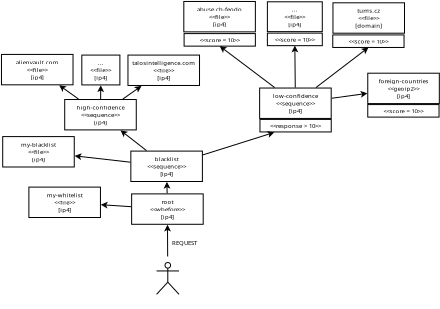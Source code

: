 <?xml version="1.0" encoding="UTF-8"?>
<dia:diagram xmlns:dia="http://www.lysator.liu.se/~alla/dia/">
  <dia:layer name="Fondo" visible="true" connectable="true" active="true">
    <dia:object type="Standard - Box" version="0" id="O0">
      <dia:attribute name="obj_pos">
        <dia:point val="-9.35,19.2"/>
      </dia:attribute>
      <dia:attribute name="obj_bb">
        <dia:rectangle val="-9.4,19.15;-1.65,22.5"/>
      </dia:attribute>
      <dia:attribute name="elem_corner">
        <dia:point val="-9.35,19.2"/>
      </dia:attribute>
      <dia:attribute name="elem_width">
        <dia:real val="7.65"/>
      </dia:attribute>
      <dia:attribute name="elem_height">
        <dia:real val="3.25"/>
      </dia:attribute>
      <dia:attribute name="show_background">
        <dia:boolean val="true"/>
      </dia:attribute>
    </dia:object>
    <dia:object type="Standard - Text" version="1" id="O1">
      <dia:attribute name="obj_pos">
        <dia:point val="-5.525,20.825"/>
      </dia:attribute>
      <dia:attribute name="obj_bb">
        <dia:rectangle val="-7.892,19.623;-3.139,22.027"/>
      </dia:attribute>
      <dia:attribute name="text">
        <dia:composite type="text">
          <dia:attribute name="string">
            <dia:string>#root
&lt;&lt;wbefore&gt;&gt;
[ip4]#</dia:string>
          </dia:attribute>
          <dia:attribute name="font">
            <dia:font family="sans" style="0" name="Helvetica"/>
          </dia:attribute>
          <dia:attribute name="height">
            <dia:real val="0.8"/>
          </dia:attribute>
          <dia:attribute name="pos">
            <dia:point val="-5.525,20.237"/>
          </dia:attribute>
          <dia:attribute name="color">
            <dia:color val="#000000ff"/>
          </dia:attribute>
          <dia:attribute name="alignment">
            <dia:enum val="1"/>
          </dia:attribute>
        </dia:composite>
      </dia:attribute>
      <dia:attribute name="valign">
        <dia:enum val="2"/>
      </dia:attribute>
      <dia:connections>
        <dia:connection handle="0" to="O0" connection="8"/>
      </dia:connections>
    </dia:object>
    <dia:object type="Standard - Box" version="0" id="O2">
      <dia:attribute name="obj_pos">
        <dia:point val="-20.335,18.475"/>
      </dia:attribute>
      <dia:attribute name="obj_bb">
        <dia:rectangle val="-20.385,18.425;-12.635,21.775"/>
      </dia:attribute>
      <dia:attribute name="elem_corner">
        <dia:point val="-20.335,18.475"/>
      </dia:attribute>
      <dia:attribute name="elem_width">
        <dia:real val="7.65"/>
      </dia:attribute>
      <dia:attribute name="elem_height">
        <dia:real val="3.25"/>
      </dia:attribute>
      <dia:attribute name="show_background">
        <dia:boolean val="true"/>
      </dia:attribute>
    </dia:object>
    <dia:object type="Standard - Text" version="1" id="O3">
      <dia:attribute name="obj_pos">
        <dia:point val="-16.51,20.1"/>
      </dia:attribute>
      <dia:attribute name="obj_bb">
        <dia:rectangle val="-18.465,18.926;-14.555,21.274"/>
      </dia:attribute>
      <dia:attribute name="text">
        <dia:composite type="text">
          <dia:attribute name="string">
            <dia:string>#my-whitelist
&lt;&lt;file&gt;&gt;
[ip4]#</dia:string>
          </dia:attribute>
          <dia:attribute name="font">
            <dia:font family="sans" style="0" name="Helvetica"/>
          </dia:attribute>
          <dia:attribute name="height">
            <dia:real val="0.8"/>
          </dia:attribute>
          <dia:attribute name="pos">
            <dia:point val="-16.51,19.521"/>
          </dia:attribute>
          <dia:attribute name="color">
            <dia:color val="#000000ff"/>
          </dia:attribute>
          <dia:attribute name="alignment">
            <dia:enum val="1"/>
          </dia:attribute>
        </dia:composite>
      </dia:attribute>
      <dia:attribute name="valign">
        <dia:enum val="2"/>
      </dia:attribute>
      <dia:connections>
        <dia:connection handle="0" to="O2" connection="8"/>
      </dia:connections>
    </dia:object>
    <dia:object type="Standard - Box" version="0" id="O4">
      <dia:attribute name="obj_pos">
        <dia:point val="-9.435,14.625"/>
      </dia:attribute>
      <dia:attribute name="obj_bb">
        <dia:rectangle val="-9.485,14.575;-1.735,17.925"/>
      </dia:attribute>
      <dia:attribute name="elem_corner">
        <dia:point val="-9.435,14.625"/>
      </dia:attribute>
      <dia:attribute name="elem_width">
        <dia:real val="7.65"/>
      </dia:attribute>
      <dia:attribute name="elem_height">
        <dia:real val="3.25"/>
      </dia:attribute>
      <dia:attribute name="show_background">
        <dia:boolean val="true"/>
      </dia:attribute>
    </dia:object>
    <dia:object type="Standard - Text" version="1" id="O5">
      <dia:attribute name="obj_pos">
        <dia:point val="-5.61,16.25"/>
      </dia:attribute>
      <dia:attribute name="obj_bb">
        <dia:rectangle val="-8.229,15.076;-2.991,17.424"/>
      </dia:attribute>
      <dia:attribute name="text">
        <dia:composite type="text">
          <dia:attribute name="string">
            <dia:string>#blacklist
&lt;&lt;sequence&gt;&gt;
[ip4]#</dia:string>
          </dia:attribute>
          <dia:attribute name="font">
            <dia:font family="sans" style="0" name="Helvetica"/>
          </dia:attribute>
          <dia:attribute name="height">
            <dia:real val="0.8"/>
          </dia:attribute>
          <dia:attribute name="pos">
            <dia:point val="-5.61,15.671"/>
          </dia:attribute>
          <dia:attribute name="color">
            <dia:color val="#000000ff"/>
          </dia:attribute>
          <dia:attribute name="alignment">
            <dia:enum val="1"/>
          </dia:attribute>
        </dia:composite>
      </dia:attribute>
      <dia:attribute name="valign">
        <dia:enum val="2"/>
      </dia:attribute>
      <dia:connections>
        <dia:connection handle="0" to="O4" connection="8"/>
      </dia:connections>
    </dia:object>
    <dia:object type="Standard - Box" version="0" id="O6">
      <dia:attribute name="obj_pos">
        <dia:point val="-23.135,13.075"/>
      </dia:attribute>
      <dia:attribute name="obj_bb">
        <dia:rectangle val="-23.185,13.025;-15.435,16.375"/>
      </dia:attribute>
      <dia:attribute name="elem_corner">
        <dia:point val="-23.135,13.075"/>
      </dia:attribute>
      <dia:attribute name="elem_width">
        <dia:real val="7.65"/>
      </dia:attribute>
      <dia:attribute name="elem_height">
        <dia:real val="3.25"/>
      </dia:attribute>
      <dia:attribute name="show_background">
        <dia:boolean val="true"/>
      </dia:attribute>
    </dia:object>
    <dia:object type="Standard - Text" version="1" id="O7">
      <dia:attribute name="obj_pos">
        <dia:point val="-19.31,14.7"/>
      </dia:attribute>
      <dia:attribute name="obj_bb">
        <dia:rectangle val="-21.24,13.526;-17.38,15.874"/>
      </dia:attribute>
      <dia:attribute name="text">
        <dia:composite type="text">
          <dia:attribute name="string">
            <dia:string>#my-blacklist
&lt;&lt;file&gt;&gt;
[ip4]#</dia:string>
          </dia:attribute>
          <dia:attribute name="font">
            <dia:font family="sans" style="0" name="Helvetica"/>
          </dia:attribute>
          <dia:attribute name="height">
            <dia:real val="0.8"/>
          </dia:attribute>
          <dia:attribute name="pos">
            <dia:point val="-19.31,14.121"/>
          </dia:attribute>
          <dia:attribute name="color">
            <dia:color val="#000000ff"/>
          </dia:attribute>
          <dia:attribute name="alignment">
            <dia:enum val="1"/>
          </dia:attribute>
        </dia:composite>
      </dia:attribute>
      <dia:attribute name="valign">
        <dia:enum val="2"/>
      </dia:attribute>
      <dia:connections>
        <dia:connection handle="0" to="O6" connection="8"/>
      </dia:connections>
    </dia:object>
    <dia:object type="Standard - Line" version="0" id="O8">
      <dia:attribute name="obj_pos">
        <dia:point val="-9.399,20.569"/>
      </dia:attribute>
      <dia:attribute name="obj_bb">
        <dia:rectangle val="-12.689,20.042;-9.346,20.764"/>
      </dia:attribute>
      <dia:attribute name="conn_endpoints">
        <dia:point val="-9.399,20.569"/>
        <dia:point val="-12.636,20.356"/>
      </dia:attribute>
      <dia:attribute name="numcp">
        <dia:int val="1"/>
      </dia:attribute>
      <dia:attribute name="end_arrow">
        <dia:enum val="22"/>
      </dia:attribute>
      <dia:attribute name="end_arrow_length">
        <dia:real val="0.5"/>
      </dia:attribute>
      <dia:attribute name="end_arrow_width">
        <dia:real val="0.5"/>
      </dia:attribute>
      <dia:connections>
        <dia:connection handle="0" to="O0" connection="8"/>
        <dia:connection handle="1" to="O2" connection="8"/>
      </dia:connections>
    </dia:object>
    <dia:object type="Standard - Line" version="0" id="O9">
      <dia:attribute name="obj_pos">
        <dia:point val="-5.556,19.152"/>
      </dia:attribute>
      <dia:attribute name="obj_bb">
        <dia:rectangle val="-5.927,17.872;-5.204,19.203"/>
      </dia:attribute>
      <dia:attribute name="conn_endpoints">
        <dia:point val="-5.556,19.152"/>
        <dia:point val="-5.579,17.923"/>
      </dia:attribute>
      <dia:attribute name="numcp">
        <dia:int val="1"/>
      </dia:attribute>
      <dia:attribute name="end_arrow">
        <dia:enum val="22"/>
      </dia:attribute>
      <dia:attribute name="end_arrow_length">
        <dia:real val="0.5"/>
      </dia:attribute>
      <dia:attribute name="end_arrow_width">
        <dia:real val="0.5"/>
      </dia:attribute>
      <dia:connections>
        <dia:connection handle="0" to="O0" connection="8"/>
        <dia:connection handle="1" to="O4" connection="8"/>
      </dia:connections>
    </dia:object>
    <dia:object type="Standard - Line" version="0" id="O10">
      <dia:attribute name="obj_pos">
        <dia:point val="-9.485,15.812"/>
      </dia:attribute>
      <dia:attribute name="obj_bb">
        <dia:rectangle val="-15.49,14.86;-9.43,15.867"/>
      </dia:attribute>
      <dia:attribute name="conn_endpoints">
        <dia:point val="-9.485,15.812"/>
        <dia:point val="-15.434,15.139"/>
      </dia:attribute>
      <dia:attribute name="numcp">
        <dia:int val="1"/>
      </dia:attribute>
      <dia:attribute name="end_arrow">
        <dia:enum val="22"/>
      </dia:attribute>
      <dia:attribute name="end_arrow_length">
        <dia:real val="0.5"/>
      </dia:attribute>
      <dia:attribute name="end_arrow_width">
        <dia:real val="0.5"/>
      </dia:attribute>
      <dia:connections>
        <dia:connection handle="0" to="O4" connection="8"/>
        <dia:connection handle="1" to="O6" connection="8"/>
      </dia:connections>
    </dia:object>
    <dia:object type="UML - Actor" version="0" id="O11">
      <dia:attribute name="obj_pos">
        <dia:point val="-5.485,28.637"/>
      </dia:attribute>
      <dia:attribute name="obj_bb">
        <dia:rectangle val="-6.785,25.887;-4.185,31.387"/>
      </dia:attribute>
      <dia:attribute name="meta">
        <dia:composite type="dict"/>
      </dia:attribute>
      <dia:attribute name="elem_corner">
        <dia:point val="-6.735,25.938"/>
      </dia:attribute>
      <dia:attribute name="elem_width">
        <dia:real val="2.5"/>
      </dia:attribute>
      <dia:attribute name="elem_height">
        <dia:real val="5.4"/>
      </dia:attribute>
      <dia:attribute name="text">
        <dia:composite type="text">
          <dia:attribute name="string">
            <dia:string>##</dia:string>
          </dia:attribute>
          <dia:attribute name="font">
            <dia:font family="sans" style="0" name="Helvetica"/>
          </dia:attribute>
          <dia:attribute name="height">
            <dia:real val="0.8"/>
          </dia:attribute>
          <dia:attribute name="pos">
            <dia:point val="-5.485,31.133"/>
          </dia:attribute>
          <dia:attribute name="color">
            <dia:color val="#000000ff"/>
          </dia:attribute>
          <dia:attribute name="alignment">
            <dia:enum val="1"/>
          </dia:attribute>
        </dia:composite>
      </dia:attribute>
      <dia:attribute name="line_width">
        <dia:real val="0.1"/>
      </dia:attribute>
      <dia:attribute name="line_colour">
        <dia:color val="#000000ff"/>
      </dia:attribute>
      <dia:attribute name="fill_colour">
        <dia:color val="#ffffffff"/>
      </dia:attribute>
    </dia:object>
    <dia:object type="Standard - Line" version="0" id="O12">
      <dia:attribute name="obj_pos">
        <dia:point val="-5.499,25.889"/>
      </dia:attribute>
      <dia:attribute name="obj_bb">
        <dia:rectangle val="-5.874,22.45;-5.151,25.939"/>
      </dia:attribute>
      <dia:attribute name="conn_endpoints">
        <dia:point val="-5.499,25.889"/>
        <dia:point val="-5.516,22.5"/>
      </dia:attribute>
      <dia:attribute name="numcp">
        <dia:int val="1"/>
      </dia:attribute>
      <dia:attribute name="end_arrow">
        <dia:enum val="22"/>
      </dia:attribute>
      <dia:attribute name="end_arrow_length">
        <dia:real val="0.5"/>
      </dia:attribute>
      <dia:attribute name="end_arrow_width">
        <dia:real val="0.5"/>
      </dia:attribute>
      <dia:connections>
        <dia:connection handle="0" to="O11" connection="8"/>
        <dia:connection handle="1" to="O0" connection="8"/>
      </dia:connections>
    </dia:object>
    <dia:object type="Standard - Text" version="1" id="O13">
      <dia:attribute name="obj_pos">
        <dia:point val="-5.035,24.663"/>
      </dia:attribute>
      <dia:attribute name="obj_bb">
        <dia:rectangle val="-5.035,24.067;-2.005,24.815"/>
      </dia:attribute>
      <dia:attribute name="text">
        <dia:composite type="text">
          <dia:attribute name="string">
            <dia:string>#REQUEST#</dia:string>
          </dia:attribute>
          <dia:attribute name="font">
            <dia:font family="sans" style="0" name="Helvetica"/>
          </dia:attribute>
          <dia:attribute name="height">
            <dia:real val="0.8"/>
          </dia:attribute>
          <dia:attribute name="pos">
            <dia:point val="-5.035,24.663"/>
          </dia:attribute>
          <dia:attribute name="color">
            <dia:color val="#000000ff"/>
          </dia:attribute>
          <dia:attribute name="alignment">
            <dia:enum val="0"/>
          </dia:attribute>
        </dia:composite>
      </dia:attribute>
      <dia:attribute name="valign">
        <dia:enum val="3"/>
      </dia:attribute>
    </dia:object>
    <dia:object type="Standard - Box" version="0" id="O14">
      <dia:attribute name="obj_pos">
        <dia:point val="-16.505,9.11"/>
      </dia:attribute>
      <dia:attribute name="obj_bb">
        <dia:rectangle val="-16.555,9.06;-8.805,12.41"/>
      </dia:attribute>
      <dia:attribute name="elem_corner">
        <dia:point val="-16.505,9.11"/>
      </dia:attribute>
      <dia:attribute name="elem_width">
        <dia:real val="7.65"/>
      </dia:attribute>
      <dia:attribute name="elem_height">
        <dia:real val="3.25"/>
      </dia:attribute>
      <dia:attribute name="show_background">
        <dia:boolean val="true"/>
      </dia:attribute>
    </dia:object>
    <dia:object type="Standard - Text" version="1" id="O15">
      <dia:attribute name="obj_pos">
        <dia:point val="-12.68,10.735"/>
      </dia:attribute>
      <dia:attribute name="obj_bb">
        <dia:rectangle val="-15.299,9.561;-10.061,11.909"/>
      </dia:attribute>
      <dia:attribute name="text">
        <dia:composite type="text">
          <dia:attribute name="string">
            <dia:string>#high-confidence
&lt;&lt;sequence&gt;&gt;
[ip4]#</dia:string>
          </dia:attribute>
          <dia:attribute name="font">
            <dia:font family="sans" style="0" name="Helvetica"/>
          </dia:attribute>
          <dia:attribute name="height">
            <dia:real val="0.8"/>
          </dia:attribute>
          <dia:attribute name="pos">
            <dia:point val="-12.68,10.156"/>
          </dia:attribute>
          <dia:attribute name="color">
            <dia:color val="#000000ff"/>
          </dia:attribute>
          <dia:attribute name="alignment">
            <dia:enum val="1"/>
          </dia:attribute>
        </dia:composite>
      </dia:attribute>
      <dia:attribute name="valign">
        <dia:enum val="2"/>
      </dia:attribute>
      <dia:connections>
        <dia:connection handle="0" to="O14" connection="8"/>
      </dia:connections>
    </dia:object>
    <dia:object type="Standard - Box" version="0" id="O16">
      <dia:attribute name="obj_pos">
        <dia:point val="-23.267,4.289"/>
      </dia:attribute>
      <dia:attribute name="obj_bb">
        <dia:rectangle val="-23.317,4.239;-15.567,7.589"/>
      </dia:attribute>
      <dia:attribute name="elem_corner">
        <dia:point val="-23.267,4.289"/>
      </dia:attribute>
      <dia:attribute name="elem_width">
        <dia:real val="7.65"/>
      </dia:attribute>
      <dia:attribute name="elem_height">
        <dia:real val="3.25"/>
      </dia:attribute>
      <dia:attribute name="show_background">
        <dia:boolean val="true"/>
      </dia:attribute>
    </dia:object>
    <dia:object type="Standard - Text" version="1" id="O17">
      <dia:attribute name="obj_pos">
        <dia:point val="-19.442,5.914"/>
      </dia:attribute>
      <dia:attribute name="obj_bb">
        <dia:rectangle val="-21.803,4.741;-17.081,7.088"/>
      </dia:attribute>
      <dia:attribute name="text">
        <dia:composite type="text">
          <dia:attribute name="string">
            <dia:string>#alienvault.com
&lt;&lt;file&gt;&gt;
[ip4]#</dia:string>
          </dia:attribute>
          <dia:attribute name="font">
            <dia:font family="sans" style="0" name="Helvetica"/>
          </dia:attribute>
          <dia:attribute name="height">
            <dia:real val="0.8"/>
          </dia:attribute>
          <dia:attribute name="pos">
            <dia:point val="-19.442,5.336"/>
          </dia:attribute>
          <dia:attribute name="color">
            <dia:color val="#000000ff"/>
          </dia:attribute>
          <dia:attribute name="alignment">
            <dia:enum val="1"/>
          </dia:attribute>
        </dia:composite>
      </dia:attribute>
      <dia:attribute name="valign">
        <dia:enum val="2"/>
      </dia:attribute>
      <dia:connections>
        <dia:connection handle="0" to="O16" connection="8"/>
      </dia:connections>
    </dia:object>
    <dia:object type="Standard - Box" version="0" id="O18">
      <dia:attribute name="obj_pos">
        <dia:point val="-14.676,4.36"/>
      </dia:attribute>
      <dia:attribute name="obj_bb">
        <dia:rectangle val="-14.726,4.31;-10.556,7.6"/>
      </dia:attribute>
      <dia:attribute name="elem_corner">
        <dia:point val="-14.676,4.36"/>
      </dia:attribute>
      <dia:attribute name="elem_width">
        <dia:real val="4.07"/>
      </dia:attribute>
      <dia:attribute name="elem_height">
        <dia:real val="3.19"/>
      </dia:attribute>
      <dia:attribute name="show_background">
        <dia:boolean val="true"/>
      </dia:attribute>
    </dia:object>
    <dia:object type="Standard - Text" version="1" id="O19">
      <dia:attribute name="obj_pos">
        <dia:point val="-12.641,5.955"/>
      </dia:attribute>
      <dia:attribute name="obj_bb">
        <dia:rectangle val="-14.203,4.781;-11.078,7.129"/>
      </dia:attribute>
      <dia:attribute name="text">
        <dia:composite type="text">
          <dia:attribute name="string">
            <dia:string>#...
&lt;&lt;file&gt;&gt;
[ip4]#</dia:string>
          </dia:attribute>
          <dia:attribute name="font">
            <dia:font family="sans" style="0" name="Helvetica"/>
          </dia:attribute>
          <dia:attribute name="height">
            <dia:real val="0.8"/>
          </dia:attribute>
          <dia:attribute name="pos">
            <dia:point val="-12.641,5.376"/>
          </dia:attribute>
          <dia:attribute name="color">
            <dia:color val="#000000ff"/>
          </dia:attribute>
          <dia:attribute name="alignment">
            <dia:enum val="1"/>
          </dia:attribute>
        </dia:composite>
      </dia:attribute>
      <dia:attribute name="valign">
        <dia:enum val="2"/>
      </dia:attribute>
      <dia:connections>
        <dia:connection handle="0" to="O18" connection="8"/>
      </dia:connections>
    </dia:object>
    <dia:object type="Standard - Box" version="0" id="O20">
      <dia:attribute name="obj_pos">
        <dia:point val="-9.743,4.36"/>
      </dia:attribute>
      <dia:attribute name="obj_bb">
        <dia:rectangle val="-9.793,4.31;-2.043,7.66"/>
      </dia:attribute>
      <dia:attribute name="elem_corner">
        <dia:point val="-9.743,4.36"/>
      </dia:attribute>
      <dia:attribute name="elem_width">
        <dia:real val="7.65"/>
      </dia:attribute>
      <dia:attribute name="elem_height">
        <dia:real val="3.25"/>
      </dia:attribute>
      <dia:attribute name="show_background">
        <dia:boolean val="true"/>
      </dia:attribute>
    </dia:object>
    <dia:object type="Standard - Text" version="1" id="O21">
      <dia:attribute name="obj_pos">
        <dia:point val="-5.918,5.985"/>
      </dia:attribute>
      <dia:attribute name="obj_bb">
        <dia:rectangle val="-9.333,4.811;-2.503,7.159"/>
      </dia:attribute>
      <dia:attribute name="text">
        <dia:composite type="text">
          <dia:attribute name="string">
            <dia:string>#talosintelligence.com
&lt;&lt;file&gt;&gt;
[ip4]#</dia:string>
          </dia:attribute>
          <dia:attribute name="font">
            <dia:font family="sans" style="0" name="Helvetica"/>
          </dia:attribute>
          <dia:attribute name="height">
            <dia:real val="0.8"/>
          </dia:attribute>
          <dia:attribute name="pos">
            <dia:point val="-5.918,5.406"/>
          </dia:attribute>
          <dia:attribute name="color">
            <dia:color val="#000000ff"/>
          </dia:attribute>
          <dia:attribute name="alignment">
            <dia:enum val="1"/>
          </dia:attribute>
        </dia:composite>
      </dia:attribute>
      <dia:attribute name="valign">
        <dia:enum val="2"/>
      </dia:attribute>
      <dia:connections>
        <dia:connection handle="0" to="O20" connection="8"/>
      </dia:connections>
    </dia:object>
    <dia:object type="Standard - Line" version="0" id="O22">
      <dia:attribute name="obj_pos">
        <dia:point val="-7.757,14.575"/>
      </dia:attribute>
      <dia:attribute name="obj_bb">
        <dia:rectangle val="-10.602,12.34;-7.687,14.645"/>
      </dia:attribute>
      <dia:attribute name="conn_endpoints">
        <dia:point val="-7.757,14.575"/>
        <dia:point val="-10.532,12.41"/>
      </dia:attribute>
      <dia:attribute name="numcp">
        <dia:int val="1"/>
      </dia:attribute>
      <dia:attribute name="end_arrow">
        <dia:enum val="22"/>
      </dia:attribute>
      <dia:attribute name="end_arrow_length">
        <dia:real val="0.5"/>
      </dia:attribute>
      <dia:attribute name="end_arrow_width">
        <dia:real val="0.5"/>
      </dia:attribute>
      <dia:connections>
        <dia:connection handle="0" to="O4" connection="8"/>
        <dia:connection handle="1" to="O14" connection="8"/>
      </dia:connections>
    </dia:object>
    <dia:object type="Standard - Line" version="0" id="O23">
      <dia:attribute name="obj_pos">
        <dia:point val="-15.018,9.068"/>
      </dia:attribute>
      <dia:attribute name="obj_bb">
        <dia:rectangle val="-17.174,7.511;-14.948,9.138"/>
      </dia:attribute>
      <dia:attribute name="conn_endpoints">
        <dia:point val="-15.018,9.068"/>
        <dia:point val="-17.105,7.581"/>
      </dia:attribute>
      <dia:attribute name="numcp">
        <dia:int val="1"/>
      </dia:attribute>
      <dia:attribute name="end_arrow">
        <dia:enum val="22"/>
      </dia:attribute>
      <dia:attribute name="end_arrow_length">
        <dia:real val="0.5"/>
      </dia:attribute>
      <dia:attribute name="end_arrow_width">
        <dia:real val="0.5"/>
      </dia:attribute>
      <dia:connections>
        <dia:connection handle="0" to="O14" connection="8"/>
        <dia:connection handle="1" to="O16" connection="8"/>
      </dia:connections>
    </dia:object>
    <dia:object type="Standard - Line" version="0" id="O24">
      <dia:attribute name="obj_pos">
        <dia:point val="-12.666,9.062"/>
      </dia:attribute>
      <dia:attribute name="obj_bb">
        <dia:rectangle val="-13.022,7.549;-12.298,9.112"/>
      </dia:attribute>
      <dia:attribute name="conn_endpoints">
        <dia:point val="-12.666,9.062"/>
        <dia:point val="-12.654,7.599"/>
      </dia:attribute>
      <dia:attribute name="numcp">
        <dia:int val="1"/>
      </dia:attribute>
      <dia:attribute name="end_arrow">
        <dia:enum val="22"/>
      </dia:attribute>
      <dia:attribute name="end_arrow_length">
        <dia:real val="0.5"/>
      </dia:attribute>
      <dia:attribute name="end_arrow_width">
        <dia:real val="0.5"/>
      </dia:attribute>
      <dia:connections>
        <dia:connection handle="0" to="O14" connection="8"/>
        <dia:connection handle="1" to="O18" connection="8"/>
      </dia:connections>
    </dia:object>
    <dia:object type="Standard - Line" version="0" id="O25">
      <dia:attribute name="obj_pos">
        <dia:point val="-10.295,9.06"/>
      </dia:attribute>
      <dia:attribute name="obj_bb">
        <dia:rectangle val="-10.365,7.59;-8.233,9.13"/>
      </dia:attribute>
      <dia:attribute name="conn_endpoints">
        <dia:point val="-10.295,9.06"/>
        <dia:point val="-8.303,7.66"/>
      </dia:attribute>
      <dia:attribute name="numcp">
        <dia:int val="1"/>
      </dia:attribute>
      <dia:attribute name="end_arrow">
        <dia:enum val="22"/>
      </dia:attribute>
      <dia:attribute name="end_arrow_length">
        <dia:real val="0.5"/>
      </dia:attribute>
      <dia:attribute name="end_arrow_width">
        <dia:real val="0.5"/>
      </dia:attribute>
      <dia:connections>
        <dia:connection handle="0" to="O14" connection="8"/>
        <dia:connection handle="1" to="O20" connection="8"/>
      </dia:connections>
    </dia:object>
    <dia:group>
      <dia:attribute name="meta">
        <dia:composite type="dict"/>
      </dia:attribute>
      <dia:attribute name="matrix">
        <dia:connections>
          <dia:connection handle="0" to="O26" connection="8"/>
        </dia:connections>
      </dia:attribute>
      <dia:object type="Standard - Box" version="0" id="O26">
        <dia:attribute name="obj_pos">
          <dia:point val="-3.772,-1.372"/>
        </dia:attribute>
        <dia:attribute name="obj_bb">
          <dia:rectangle val="-3.822,-1.422;3.928,1.928"/>
        </dia:attribute>
        <dia:attribute name="elem_corner">
          <dia:point val="-3.772,-1.372"/>
        </dia:attribute>
        <dia:attribute name="elem_width">
          <dia:real val="7.65"/>
        </dia:attribute>
        <dia:attribute name="elem_height">
          <dia:real val="3.25"/>
        </dia:attribute>
        <dia:attribute name="show_background">
          <dia:boolean val="true"/>
        </dia:attribute>
      </dia:object>
      <dia:object type="Standard - Text" version="1" id="O27">
        <dia:attribute name="obj_pos">
          <dia:point val="0.053,0.253"/>
        </dia:attribute>
        <dia:attribute name="obj_bb">
          <dia:rectangle val="-2.415,-0.921;2.52,1.427"/>
        </dia:attribute>
        <dia:attribute name="text">
          <dia:composite type="text">
            <dia:attribute name="string">
              <dia:string>#abuse.ch-feodo
&lt;&lt;file&gt;&gt;
[ip4]#</dia:string>
            </dia:attribute>
            <dia:attribute name="font">
              <dia:font family="sans" style="0" name="Helvetica"/>
            </dia:attribute>
            <dia:attribute name="height">
              <dia:real val="0.8"/>
            </dia:attribute>
            <dia:attribute name="pos">
              <dia:point val="0.053,-0.326"/>
            </dia:attribute>
            <dia:attribute name="color">
              <dia:color val="#000000ff"/>
            </dia:attribute>
            <dia:attribute name="alignment">
              <dia:enum val="1"/>
            </dia:attribute>
          </dia:composite>
        </dia:attribute>
        <dia:attribute name="valign">
          <dia:enum val="2"/>
        </dia:attribute>
        <dia:connections>
          <dia:connection handle="0" to="O28" connection="8"/>
        </dia:connections>
      </dia:object>
      <dia:object type="Standard - Box" version="0" id="O28">
        <dia:attribute name="obj_pos">
          <dia:point val="-3.742,2.063"/>
        </dia:attribute>
        <dia:attribute name="obj_bb">
          <dia:rectangle val="-3.792,2.013;3.928,3.453"/>
        </dia:attribute>
        <dia:attribute name="elem_corner">
          <dia:point val="-3.742,2.063"/>
        </dia:attribute>
        <dia:attribute name="elem_width">
          <dia:real val="7.62"/>
        </dia:attribute>
        <dia:attribute name="elem_height">
          <dia:real val="1.34"/>
        </dia:attribute>
        <dia:attribute name="show_background">
          <dia:boolean val="true"/>
        </dia:attribute>
      </dia:object>
      <dia:object type="Standard - Text" version="1" id="O29">
        <dia:attribute name="obj_pos">
          <dia:point val="0.068,2.733"/>
        </dia:attribute>
        <dia:attribute name="obj_bb">
          <dia:rectangle val="-2.746,2.359;2.882,3.107"/>
        </dia:attribute>
        <dia:attribute name="text">
          <dia:composite type="text">
            <dia:attribute name="string">
              <dia:string>#&lt;&lt;score = 10&gt;&gt;#</dia:string>
            </dia:attribute>
            <dia:attribute name="font">
              <dia:font family="sans" style="0" name="Helvetica"/>
            </dia:attribute>
            <dia:attribute name="height">
              <dia:real val="0.8"/>
            </dia:attribute>
            <dia:attribute name="pos">
              <dia:point val="0.068,2.954"/>
            </dia:attribute>
            <dia:attribute name="color">
              <dia:color val="#000000ff"/>
            </dia:attribute>
            <dia:attribute name="alignment">
              <dia:enum val="1"/>
            </dia:attribute>
          </dia:composite>
        </dia:attribute>
        <dia:attribute name="valign">
          <dia:enum val="2"/>
        </dia:attribute>
      </dia:object>
    </dia:group>
    <dia:group>
      <dia:attribute name="meta">
        <dia:composite type="dict"/>
      </dia:attribute>
      <dia:attribute name="matrix">
        <dia:connections>
          <dia:connection handle="0" to="O30" connection="8"/>
        </dia:connections>
      </dia:attribute>
      <dia:object type="Standard - Box" version="0" id="O30">
        <dia:attribute name="obj_pos">
          <dia:point val="5.163,-1.337"/>
        </dia:attribute>
        <dia:attribute name="obj_bb">
          <dia:rectangle val="5.113,-1.387;11.083,1.903"/>
        </dia:attribute>
        <dia:attribute name="elem_corner">
          <dia:point val="5.163,-1.337"/>
        </dia:attribute>
        <dia:attribute name="elem_width">
          <dia:real val="5.87"/>
        </dia:attribute>
        <dia:attribute name="elem_height">
          <dia:real val="3.19"/>
        </dia:attribute>
        <dia:attribute name="show_background">
          <dia:boolean val="true"/>
        </dia:attribute>
      </dia:object>
      <dia:object type="Standard - Text" version="1" id="O31">
        <dia:attribute name="obj_pos">
          <dia:point val="8.098,0.258"/>
        </dia:attribute>
        <dia:attribute name="obj_bb">
          <dia:rectangle val="6.535,-0.916;9.66,1.432"/>
        </dia:attribute>
        <dia:attribute name="text">
          <dia:composite type="text">
            <dia:attribute name="string">
              <dia:string>#...
&lt;&lt;file&gt;&gt;
[ip4]#</dia:string>
            </dia:attribute>
            <dia:attribute name="font">
              <dia:font family="sans" style="0" name="Helvetica"/>
            </dia:attribute>
            <dia:attribute name="height">
              <dia:real val="0.8"/>
            </dia:attribute>
            <dia:attribute name="pos">
              <dia:point val="8.098,-0.321"/>
            </dia:attribute>
            <dia:attribute name="color">
              <dia:color val="#000000ff"/>
            </dia:attribute>
            <dia:attribute name="alignment">
              <dia:enum val="1"/>
            </dia:attribute>
          </dia:composite>
        </dia:attribute>
        <dia:attribute name="valign">
          <dia:enum val="2"/>
        </dia:attribute>
        <dia:connections>
          <dia:connection handle="0" to="O32" connection="8"/>
        </dia:connections>
      </dia:object>
      <dia:object type="Standard - Box" version="0" id="O32">
        <dia:attribute name="obj_pos">
          <dia:point val="5.163,2.013"/>
        </dia:attribute>
        <dia:attribute name="obj_bb">
          <dia:rectangle val="5.113,1.963;11.083,3.403"/>
        </dia:attribute>
        <dia:attribute name="elem_corner">
          <dia:point val="5.163,2.013"/>
        </dia:attribute>
        <dia:attribute name="elem_width">
          <dia:real val="5.87"/>
        </dia:attribute>
        <dia:attribute name="elem_height">
          <dia:real val="1.34"/>
        </dia:attribute>
        <dia:attribute name="show_background">
          <dia:boolean val="true"/>
        </dia:attribute>
      </dia:object>
      <dia:object type="Standard - Text" version="1" id="O33">
        <dia:attribute name="obj_pos">
          <dia:point val="8.098,2.683"/>
        </dia:attribute>
        <dia:attribute name="obj_bb">
          <dia:rectangle val="5.284,2.309;10.912,3.057"/>
        </dia:attribute>
        <dia:attribute name="text">
          <dia:composite type="text">
            <dia:attribute name="string">
              <dia:string>#&lt;&lt;score = 10&gt;&gt;#</dia:string>
            </dia:attribute>
            <dia:attribute name="font">
              <dia:font family="sans" style="0" name="Helvetica"/>
            </dia:attribute>
            <dia:attribute name="height">
              <dia:real val="0.8"/>
            </dia:attribute>
            <dia:attribute name="pos">
              <dia:point val="8.098,2.904"/>
            </dia:attribute>
            <dia:attribute name="color">
              <dia:color val="#000000ff"/>
            </dia:attribute>
            <dia:attribute name="alignment">
              <dia:enum val="1"/>
            </dia:attribute>
          </dia:composite>
        </dia:attribute>
        <dia:attribute name="valign">
          <dia:enum val="2"/>
        </dia:attribute>
      </dia:object>
    </dia:group>
    <dia:group>
      <dia:attribute name="meta">
        <dia:composite type="dict"/>
      </dia:attribute>
      <dia:attribute name="matrix">
        <dia:connections>
          <dia:connection handle="0" to="O34" connection="8"/>
        </dia:connections>
      </dia:attribute>
      <dia:object type="Standard - Box" version="0" id="O34">
        <dia:attribute name="obj_pos">
          <dia:point val="12.173,-1.229"/>
        </dia:attribute>
        <dia:attribute name="obj_bb">
          <dia:rectangle val="12.123,-1.279;19.873,2.071"/>
        </dia:attribute>
        <dia:attribute name="elem_corner">
          <dia:point val="12.173,-1.229"/>
        </dia:attribute>
        <dia:attribute name="elem_width">
          <dia:real val="7.65"/>
        </dia:attribute>
        <dia:attribute name="elem_height">
          <dia:real val="3.25"/>
        </dia:attribute>
        <dia:attribute name="show_background">
          <dia:boolean val="true"/>
        </dia:attribute>
      </dia:object>
      <dia:object type="Standard - Text" version="1" id="O35">
        <dia:attribute name="obj_pos">
          <dia:point val="15.998,0.396"/>
        </dia:attribute>
        <dia:attribute name="obj_bb">
          <dia:rectangle val="14.435,-0.778;17.56,1.57"/>
        </dia:attribute>
        <dia:attribute name="text">
          <dia:composite type="text">
            <dia:attribute name="string">
              <dia:string>#turris.cz
&lt;&lt;file&gt;&gt;
[domain]#</dia:string>
            </dia:attribute>
            <dia:attribute name="font">
              <dia:font family="sans" style="0" name="Helvetica"/>
            </dia:attribute>
            <dia:attribute name="height">
              <dia:real val="0.8"/>
            </dia:attribute>
            <dia:attribute name="pos">
              <dia:point val="15.998,-0.183"/>
            </dia:attribute>
            <dia:attribute name="color">
              <dia:color val="#000000ff"/>
            </dia:attribute>
            <dia:attribute name="alignment">
              <dia:enum val="1"/>
            </dia:attribute>
          </dia:composite>
        </dia:attribute>
        <dia:attribute name="valign">
          <dia:enum val="2"/>
        </dia:attribute>
        <dia:connections>
          <dia:connection handle="0" to="O36" connection="8"/>
        </dia:connections>
      </dia:object>
      <dia:object type="Standard - Box" version="0" id="O36">
        <dia:attribute name="obj_pos">
          <dia:point val="12.153,2.206"/>
        </dia:attribute>
        <dia:attribute name="obj_bb">
          <dia:rectangle val="12.103,2.156;19.823,3.596"/>
        </dia:attribute>
        <dia:attribute name="elem_corner">
          <dia:point val="12.153,2.206"/>
        </dia:attribute>
        <dia:attribute name="elem_width">
          <dia:real val="7.62"/>
        </dia:attribute>
        <dia:attribute name="elem_height">
          <dia:real val="1.34"/>
        </dia:attribute>
        <dia:attribute name="show_background">
          <dia:boolean val="true"/>
        </dia:attribute>
      </dia:object>
      <dia:object type="Standard - Text" version="1" id="O37">
        <dia:attribute name="obj_pos">
          <dia:point val="15.963,2.876"/>
        </dia:attribute>
        <dia:attribute name="obj_bb">
          <dia:rectangle val="13.149,2.502;18.777,3.25"/>
        </dia:attribute>
        <dia:attribute name="text">
          <dia:composite type="text">
            <dia:attribute name="string">
              <dia:string>#&lt;&lt;score = 10&gt;&gt;#</dia:string>
            </dia:attribute>
            <dia:attribute name="font">
              <dia:font family="sans" style="0" name="Helvetica"/>
            </dia:attribute>
            <dia:attribute name="height">
              <dia:real val="0.8"/>
            </dia:attribute>
            <dia:attribute name="pos">
              <dia:point val="15.963,3.097"/>
            </dia:attribute>
            <dia:attribute name="color">
              <dia:color val="#000000ff"/>
            </dia:attribute>
            <dia:attribute name="alignment">
              <dia:enum val="1"/>
            </dia:attribute>
          </dia:composite>
        </dia:attribute>
        <dia:attribute name="valign">
          <dia:enum val="2"/>
        </dia:attribute>
      </dia:object>
    </dia:group>
    <dia:group>
      <dia:attribute name="meta">
        <dia:composite type="dict"/>
      </dia:attribute>
      <dia:attribute name="matrix">
        <dia:connections>
          <dia:connection handle="0" to="O38" connection="8"/>
        </dia:connections>
      </dia:attribute>
      <dia:object type="Standard - Box" version="0" id="O38">
        <dia:attribute name="obj_pos">
          <dia:point val="4.335,7.883"/>
        </dia:attribute>
        <dia:attribute name="obj_bb">
          <dia:rectangle val="4.285,7.833;12.035,11.183"/>
        </dia:attribute>
        <dia:attribute name="elem_corner">
          <dia:point val="4.335,7.883"/>
        </dia:attribute>
        <dia:attribute name="elem_width">
          <dia:real val="7.65"/>
        </dia:attribute>
        <dia:attribute name="elem_height">
          <dia:real val="3.25"/>
        </dia:attribute>
        <dia:attribute name="show_background">
          <dia:boolean val="true"/>
        </dia:attribute>
      </dia:object>
      <dia:object type="Standard - Text" version="1" id="O39">
        <dia:attribute name="obj_pos">
          <dia:point val="8.16,9.508"/>
        </dia:attribute>
        <dia:attribute name="obj_bb">
          <dia:rectangle val="5.541,8.334;10.779,10.682"/>
        </dia:attribute>
        <dia:attribute name="text">
          <dia:composite type="text">
            <dia:attribute name="string">
              <dia:string>#low-confidence
&lt;&lt;sequence&gt;&gt;
[ip4]#</dia:string>
            </dia:attribute>
            <dia:attribute name="font">
              <dia:font family="sans" style="0" name="Helvetica"/>
            </dia:attribute>
            <dia:attribute name="height">
              <dia:real val="0.8"/>
            </dia:attribute>
            <dia:attribute name="pos">
              <dia:point val="8.16,8.929"/>
            </dia:attribute>
            <dia:attribute name="color">
              <dia:color val="#000000ff"/>
            </dia:attribute>
            <dia:attribute name="alignment">
              <dia:enum val="1"/>
            </dia:attribute>
          </dia:composite>
        </dia:attribute>
        <dia:attribute name="valign">
          <dia:enum val="2"/>
        </dia:attribute>
        <dia:connections>
          <dia:connection handle="0" to="O40" connection="8"/>
        </dia:connections>
      </dia:object>
      <dia:object type="Standard - Box" version="0" id="O40">
        <dia:attribute name="obj_pos">
          <dia:point val="4.369,11.237"/>
        </dia:attribute>
        <dia:attribute name="obj_bb">
          <dia:rectangle val="4.319,11.187;12.039,12.627"/>
        </dia:attribute>
        <dia:attribute name="elem_corner">
          <dia:point val="4.369,11.237"/>
        </dia:attribute>
        <dia:attribute name="elem_width">
          <dia:real val="7.62"/>
        </dia:attribute>
        <dia:attribute name="elem_height">
          <dia:real val="1.34"/>
        </dia:attribute>
        <dia:attribute name="show_background">
          <dia:boolean val="true"/>
        </dia:attribute>
      </dia:object>
      <dia:object type="Standard - Text" version="1" id="O41">
        <dia:attribute name="obj_pos">
          <dia:point val="8.179,11.907"/>
        </dia:attribute>
        <dia:attribute name="obj_bb">
          <dia:rectangle val="4.771,11.533;11.586,12.281"/>
        </dia:attribute>
        <dia:attribute name="text">
          <dia:composite type="text">
            <dia:attribute name="string">
              <dia:string>#&lt;&lt;response &gt; 10&gt;&gt;#</dia:string>
            </dia:attribute>
            <dia:attribute name="font">
              <dia:font family="sans" style="0" name="Helvetica"/>
            </dia:attribute>
            <dia:attribute name="height">
              <dia:real val="0.8"/>
            </dia:attribute>
            <dia:attribute name="pos">
              <dia:point val="8.179,12.128"/>
            </dia:attribute>
            <dia:attribute name="color">
              <dia:color val="#000000ff"/>
            </dia:attribute>
            <dia:attribute name="alignment">
              <dia:enum val="1"/>
            </dia:attribute>
          </dia:composite>
        </dia:attribute>
        <dia:attribute name="valign">
          <dia:enum val="2"/>
        </dia:attribute>
      </dia:object>
    </dia:group>
    <dia:group>
      <dia:attribute name="meta">
        <dia:composite type="dict"/>
      </dia:attribute>
      <dia:attribute name="matrix">
        <dia:connections>
          <dia:connection handle="0" to="O42" connection="8"/>
        </dia:connections>
      </dia:attribute>
      <dia:object type="Standard - Box" version="0" id="O42">
        <dia:attribute name="obj_pos">
          <dia:point val="15.895,6.297"/>
        </dia:attribute>
        <dia:attribute name="obj_bb">
          <dia:rectangle val="15.845,6.247;23.595,9.597"/>
        </dia:attribute>
        <dia:attribute name="elem_corner">
          <dia:point val="15.895,6.297"/>
        </dia:attribute>
        <dia:attribute name="elem_width">
          <dia:real val="7.65"/>
        </dia:attribute>
        <dia:attribute name="elem_height">
          <dia:real val="3.25"/>
        </dia:attribute>
        <dia:attribute name="show_background">
          <dia:boolean val="true"/>
        </dia:attribute>
      </dia:object>
      <dia:object type="Standard - Text" version="1" id="O43">
        <dia:attribute name="obj_pos">
          <dia:point val="19.72,7.922"/>
        </dia:attribute>
        <dia:attribute name="obj_bb">
          <dia:rectangle val="16.994,6.748;22.446,9.096"/>
        </dia:attribute>
        <dia:attribute name="text">
          <dia:composite type="text">
            <dia:attribute name="string">
              <dia:string>#foreign-countries
&lt;&lt;geoip2&gt;&gt;
[ip4]#</dia:string>
            </dia:attribute>
            <dia:attribute name="font">
              <dia:font family="sans" style="0" name="Helvetica"/>
            </dia:attribute>
            <dia:attribute name="height">
              <dia:real val="0.8"/>
            </dia:attribute>
            <dia:attribute name="pos">
              <dia:point val="19.72,7.343"/>
            </dia:attribute>
            <dia:attribute name="color">
              <dia:color val="#000000ff"/>
            </dia:attribute>
            <dia:attribute name="alignment">
              <dia:enum val="1"/>
            </dia:attribute>
          </dia:composite>
        </dia:attribute>
        <dia:attribute name="valign">
          <dia:enum val="2"/>
        </dia:attribute>
        <dia:connections>
          <dia:connection handle="0" to="O44" connection="8"/>
        </dia:connections>
      </dia:object>
      <dia:object type="Standard - Box" version="0" id="O44">
        <dia:attribute name="obj_pos">
          <dia:point val="15.895,9.651"/>
        </dia:attribute>
        <dia:attribute name="obj_bb">
          <dia:rectangle val="15.845,9.601;23.565,11.041"/>
        </dia:attribute>
        <dia:attribute name="elem_corner">
          <dia:point val="15.895,9.651"/>
        </dia:attribute>
        <dia:attribute name="elem_width">
          <dia:real val="7.62"/>
        </dia:attribute>
        <dia:attribute name="elem_height">
          <dia:real val="1.34"/>
        </dia:attribute>
        <dia:attribute name="show_background">
          <dia:boolean val="true"/>
        </dia:attribute>
      </dia:object>
      <dia:object type="Standard - Text" version="1" id="O45">
        <dia:attribute name="obj_pos">
          <dia:point val="19.705,10.321"/>
        </dia:attribute>
        <dia:attribute name="obj_bb">
          <dia:rectangle val="16.891,9.947;22.519,10.695"/>
        </dia:attribute>
        <dia:attribute name="text">
          <dia:composite type="text">
            <dia:attribute name="string">
              <dia:string>#&lt;&lt;score = 10&gt;&gt;#</dia:string>
            </dia:attribute>
            <dia:attribute name="font">
              <dia:font family="sans" style="0" name="Helvetica"/>
            </dia:attribute>
            <dia:attribute name="height">
              <dia:real val="0.8"/>
            </dia:attribute>
            <dia:attribute name="pos">
              <dia:point val="19.705,10.542"/>
            </dia:attribute>
            <dia:attribute name="color">
              <dia:color val="#000000ff"/>
            </dia:attribute>
            <dia:attribute name="alignment">
              <dia:enum val="1"/>
            </dia:attribute>
          </dia:composite>
        </dia:attribute>
        <dia:attribute name="valign">
          <dia:enum val="2"/>
        </dia:attribute>
      </dia:object>
    </dia:group>
    <dia:object type="Standard - Line" version="0" id="O46">
      <dia:attribute name="obj_pos">
        <dia:point val="-1.735,15.029"/>
      </dia:attribute>
      <dia:attribute name="obj_bb">
        <dia:rectangle val="-1.797,12.499;5.955,15.092"/>
      </dia:attribute>
      <dia:attribute name="conn_endpoints">
        <dia:point val="-1.735,15.029"/>
        <dia:point val="5.892,12.627"/>
      </dia:attribute>
      <dia:attribute name="numcp">
        <dia:int val="1"/>
      </dia:attribute>
      <dia:attribute name="end_arrow">
        <dia:enum val="22"/>
      </dia:attribute>
      <dia:attribute name="end_arrow_length">
        <dia:real val="0.5"/>
      </dia:attribute>
      <dia:attribute name="end_arrow_width">
        <dia:real val="0.5"/>
      </dia:attribute>
      <dia:connections>
        <dia:connection handle="0" to="O4" connection="8"/>
        <dia:connection handle="1" to="O40" connection="8"/>
      </dia:connections>
    </dia:object>
    <dia:object type="Standard - Line" version="0" id="O47">
      <dia:attribute name="obj_pos">
        <dia:point val="5.943,7.836"/>
      </dia:attribute>
      <dia:attribute name="obj_bb">
        <dia:rectangle val="-0.002,3.333;6.013,7.906"/>
      </dia:attribute>
      <dia:attribute name="conn_endpoints">
        <dia:point val="5.943,7.836"/>
        <dia:point val="0.068,3.403"/>
      </dia:attribute>
      <dia:attribute name="numcp">
        <dia:int val="1"/>
      </dia:attribute>
      <dia:attribute name="end_arrow">
        <dia:enum val="22"/>
      </dia:attribute>
      <dia:attribute name="end_arrow_length">
        <dia:real val="0.5"/>
      </dia:attribute>
      <dia:attribute name="end_arrow_width">
        <dia:real val="0.5"/>
      </dia:attribute>
      <dia:connections>
        <dia:connection handle="0" to="O38" connection="8"/>
        <dia:connection handle="1" to="O28" connection="6"/>
      </dia:connections>
    </dia:object>
    <dia:object type="Standard - Line" version="0" id="O48">
      <dia:attribute name="obj_pos">
        <dia:point val="8.143,7.833"/>
      </dia:attribute>
      <dia:attribute name="obj_bb">
        <dia:rectangle val="7.743,3.302;8.467,7.884"/>
      </dia:attribute>
      <dia:attribute name="conn_endpoints">
        <dia:point val="8.143,7.833"/>
        <dia:point val="8.098,3.353"/>
      </dia:attribute>
      <dia:attribute name="numcp">
        <dia:int val="1"/>
      </dia:attribute>
      <dia:attribute name="end_arrow">
        <dia:enum val="22"/>
      </dia:attribute>
      <dia:attribute name="end_arrow_length">
        <dia:real val="0.5"/>
      </dia:attribute>
      <dia:attribute name="end_arrow_width">
        <dia:real val="0.5"/>
      </dia:attribute>
      <dia:connections>
        <dia:connection handle="0" to="O38" connection="8"/>
        <dia:connection handle="1" to="O32" connection="6"/>
      </dia:connections>
    </dia:object>
    <dia:object type="Standard - Line" version="0" id="O49">
      <dia:attribute name="obj_pos">
        <dia:point val="10.352,7.833"/>
      </dia:attribute>
      <dia:attribute name="obj_bb">
        <dia:rectangle val="10.282,3.476;16.033,7.903"/>
      </dia:attribute>
      <dia:attribute name="conn_endpoints">
        <dia:point val="10.352,7.833"/>
        <dia:point val="15.963,3.546"/>
      </dia:attribute>
      <dia:attribute name="numcp">
        <dia:int val="1"/>
      </dia:attribute>
      <dia:attribute name="end_arrow">
        <dia:enum val="22"/>
      </dia:attribute>
      <dia:attribute name="end_arrow_length">
        <dia:real val="0.5"/>
      </dia:attribute>
      <dia:attribute name="end_arrow_width">
        <dia:real val="0.5"/>
      </dia:attribute>
      <dia:connections>
        <dia:connection handle="0" to="O38" connection="8"/>
        <dia:connection handle="1" to="O36" connection="6"/>
      </dia:connections>
    </dia:object>
    <dia:object type="Standard - Line" version="0" id="O50">
      <dia:attribute name="obj_pos">
        <dia:point val="12.035,8.976"/>
      </dia:attribute>
      <dia:attribute name="obj_bb">
        <dia:rectangle val="11.979,8.193;15.901,9.033"/>
      </dia:attribute>
      <dia:attribute name="conn_endpoints">
        <dia:point val="12.035,8.976"/>
        <dia:point val="15.845,8.454"/>
      </dia:attribute>
      <dia:attribute name="numcp">
        <dia:int val="1"/>
      </dia:attribute>
      <dia:attribute name="end_arrow">
        <dia:enum val="22"/>
      </dia:attribute>
      <dia:attribute name="end_arrow_length">
        <dia:real val="0.5"/>
      </dia:attribute>
      <dia:attribute name="end_arrow_width">
        <dia:real val="0.5"/>
      </dia:attribute>
      <dia:connections>
        <dia:connection handle="0" to="O38" connection="8"/>
        <dia:connection handle="1" to="O42" connection="8"/>
      </dia:connections>
    </dia:object>
  </dia:layer>
</dia:diagram>
